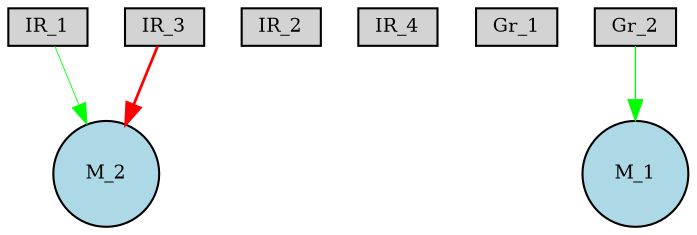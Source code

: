 digraph {
	node [fontsize=9 height=0.2 shape=circle width=0.2]
	IR_1 [fillcolor=lightgray shape=box style=filled]
	IR_2 [fillcolor=lightgray shape=box style=filled]
	IR_3 [fillcolor=lightgray shape=box style=filled]
	IR_4 [fillcolor=lightgray shape=box style=filled]
	Gr_1 [fillcolor=lightgray shape=box style=filled]
	Gr_2 [fillcolor=lightgray shape=box style=filled]
	M_1 [fillcolor=lightblue style=filled]
	M_2 [fillcolor=lightblue style=filled]
	IR_3 -> M_2 [color=red penwidth=1.31495688098 style=solid]
	IR_1 -> M_2 [color=green penwidth=0.411343150912 style=solid]
	Gr_2 -> M_1 [color=green penwidth=0.614274133156 style=solid]
}
